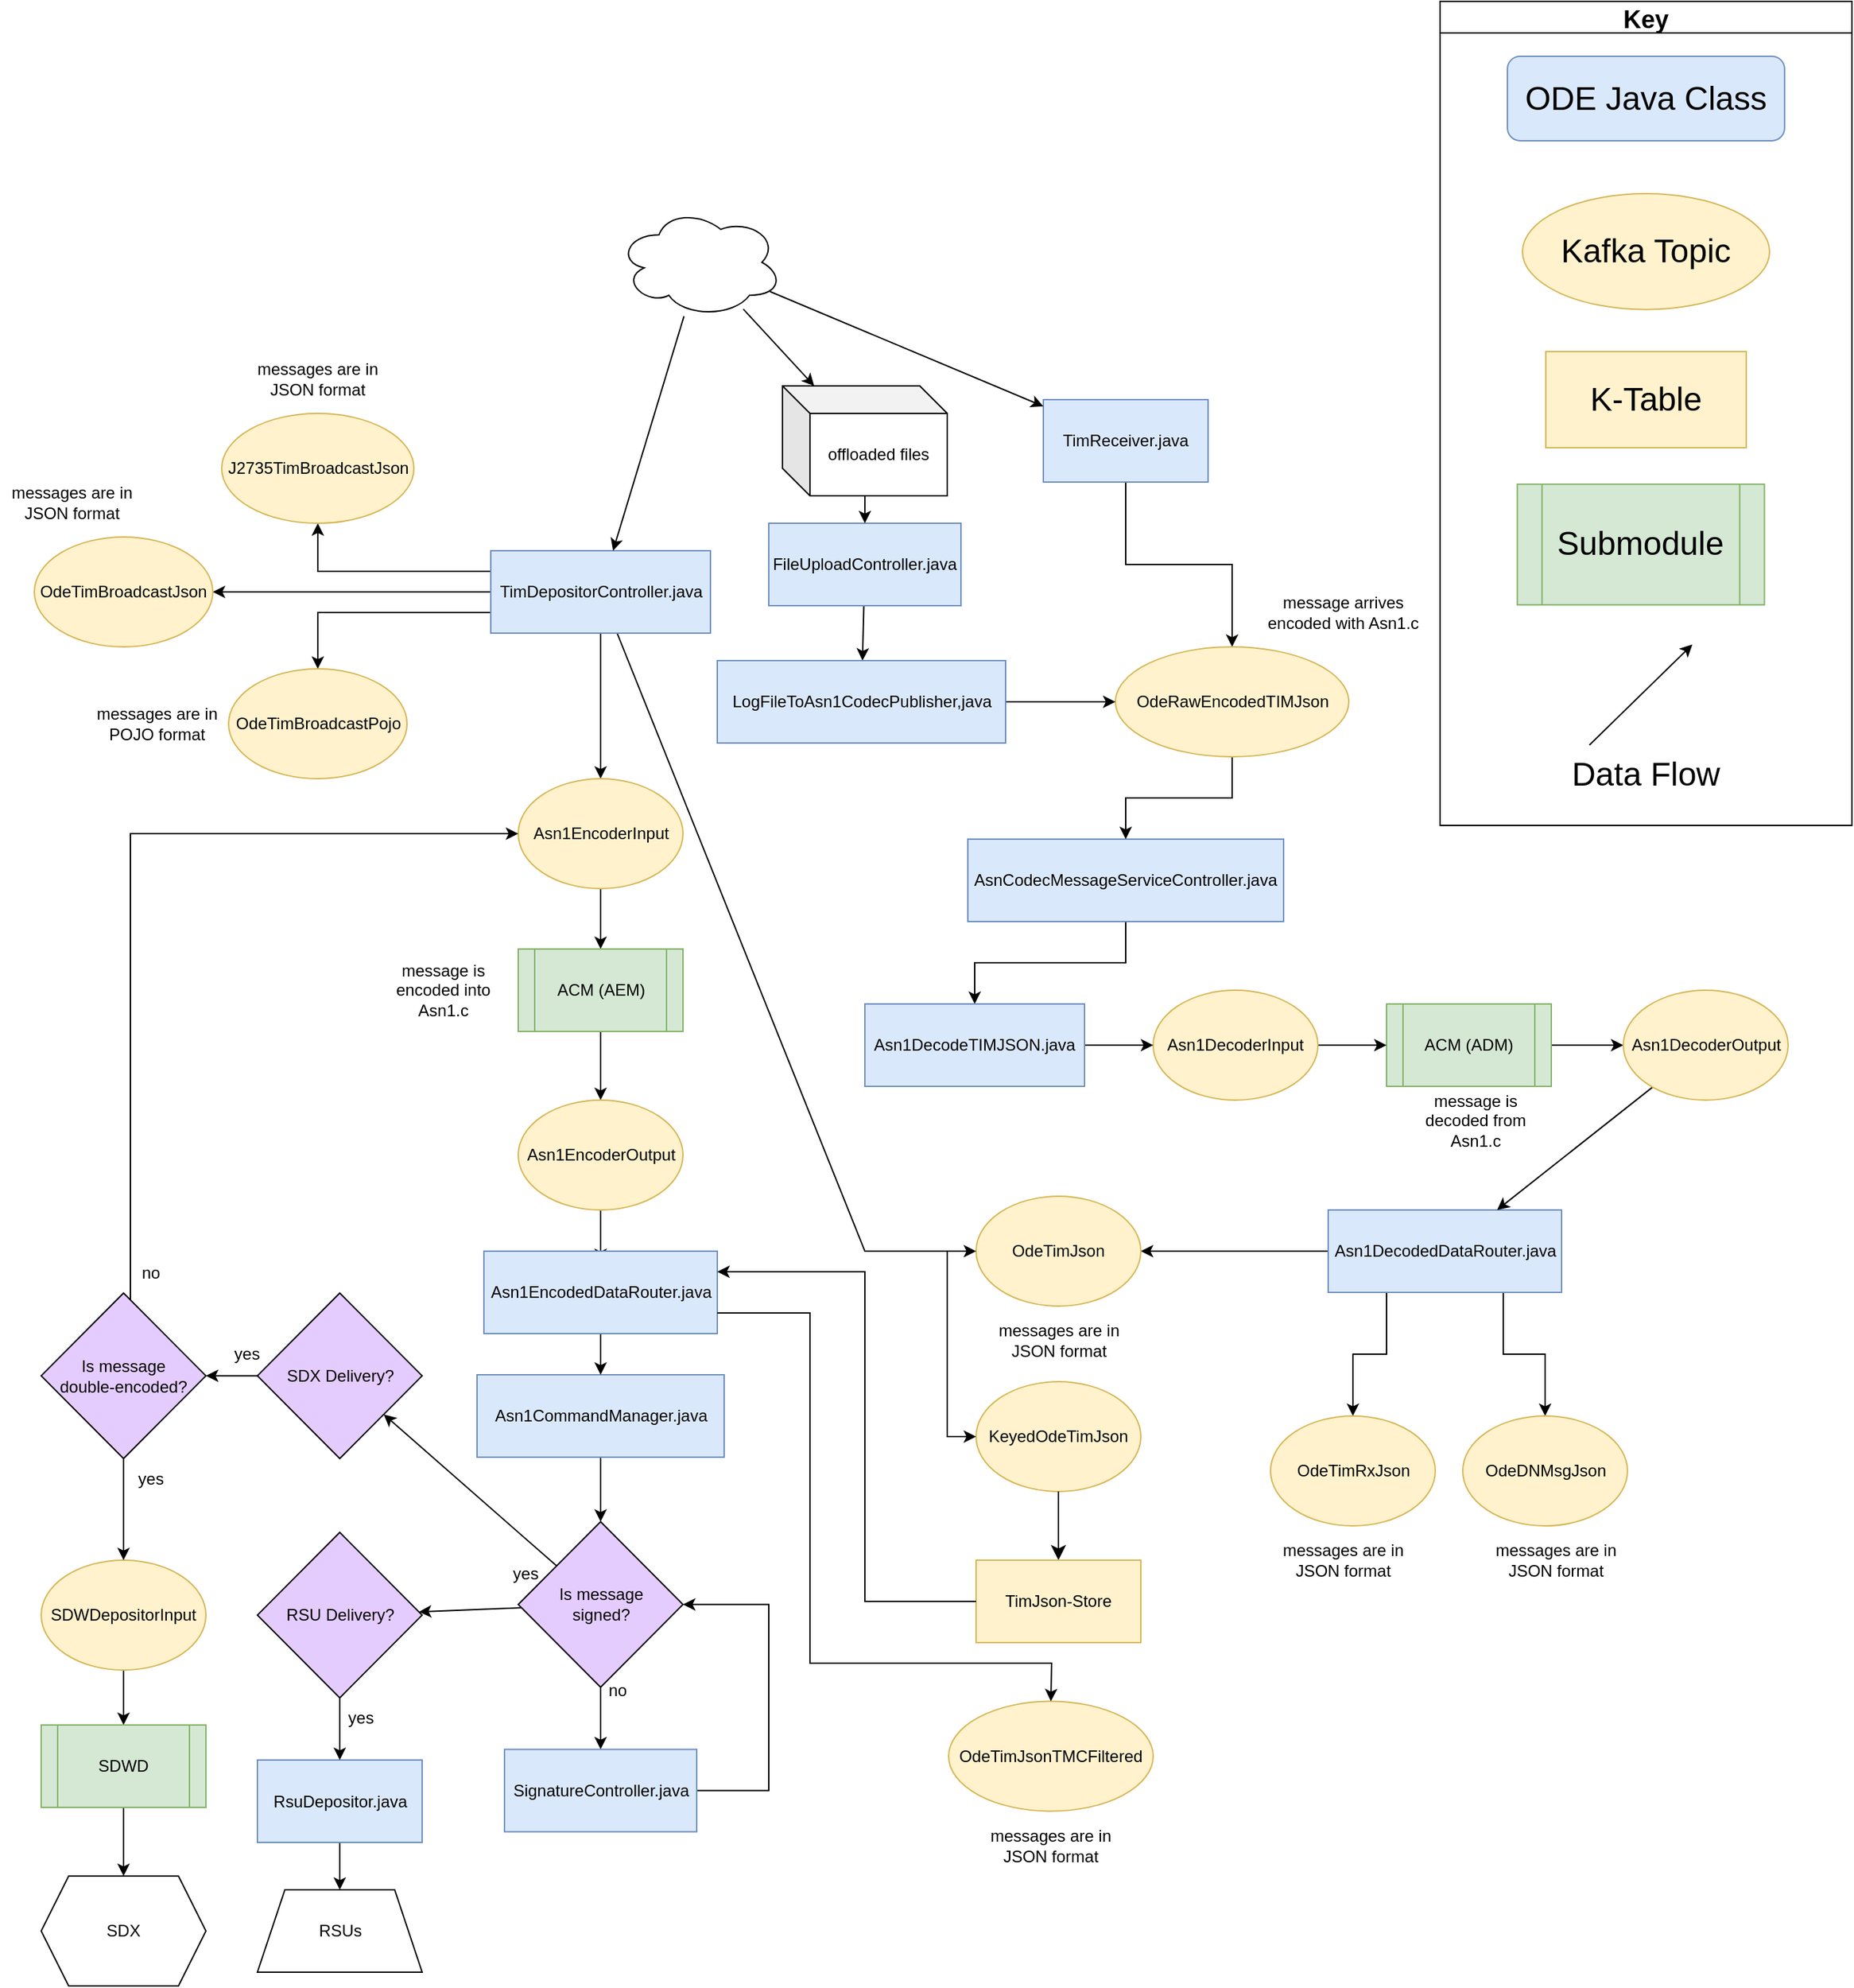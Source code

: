 <mxfile version="24.7.16">
  <diagram id="C5RBs43oDa-KdzZeNtuy" name="Page-1">
    <mxGraphModel grid="1" page="1" gridSize="10" guides="1" tooltips="1" connect="1" arrows="1" fold="1" pageScale="1" pageWidth="827" pageHeight="1169" math="0" shadow="0">
      <root>
        <mxCell id="WIyWlLk6GJQsqaUBKTNV-0" />
        <mxCell id="WIyWlLk6GJQsqaUBKTNV-1" parent="WIyWlLk6GJQsqaUBKTNV-0" />
        <mxCell id="gxxZRGfVhdAJ79STQYsQ-71" style="rounded=0;orthogonalLoop=1;jettySize=auto;html=1;entryX=1;entryY=0.5;entryDx=0;entryDy=0;exitX=0;exitY=0.5;exitDx=0;exitDy=0;" edge="1" parent="WIyWlLk6GJQsqaUBKTNV-1" source="8ujiRsxlkH-QBAE6qNTh-2" target="gxxZRGfVhdAJ79STQYsQ-70">
          <mxGeometry relative="1" as="geometry" />
        </mxCell>
        <mxCell id="fSKlPOmd9Wkej2sqSRBE-9" style="edgeStyle=orthogonalEdgeStyle;rounded=0;orthogonalLoop=1;jettySize=auto;html=1;exitX=0.25;exitY=1;exitDx=0;exitDy=0;" edge="1" parent="WIyWlLk6GJQsqaUBKTNV-1" source="8ujiRsxlkH-QBAE6qNTh-2" target="gxxZRGfVhdAJ79STQYsQ-67">
          <mxGeometry relative="1" as="geometry" />
        </mxCell>
        <mxCell id="fSKlPOmd9Wkej2sqSRBE-10" style="edgeStyle=orthogonalEdgeStyle;rounded=0;orthogonalLoop=1;jettySize=auto;html=1;exitX=0.75;exitY=1;exitDx=0;exitDy=0;" edge="1" parent="WIyWlLk6GJQsqaUBKTNV-1" source="8ujiRsxlkH-QBAE6qNTh-2" target="gxxZRGfVhdAJ79STQYsQ-66">
          <mxGeometry relative="1" as="geometry" />
        </mxCell>
        <mxCell id="8ujiRsxlkH-QBAE6qNTh-2" value="Asn1DecodedDataRouter.java" style="rounded=0;whiteSpace=wrap;html=1;fillColor=#dae8fc;strokeColor=#6c8ebf;" vertex="1" parent="WIyWlLk6GJQsqaUBKTNV-1">
          <mxGeometry x="-222.5" y="-270" width="170" height="60" as="geometry" />
        </mxCell>
        <mxCell id="gxxZRGfVhdAJ79STQYsQ-20" style="edgeStyle=orthogonalEdgeStyle;rounded=0;orthogonalLoop=1;jettySize=auto;html=1;entryX=0;entryY=0.5;entryDx=0;entryDy=0;" edge="1" parent="WIyWlLk6GJQsqaUBKTNV-1" source="gxxZRGfVhdAJ79STQYsQ-5" target="gxxZRGfVhdAJ79STQYsQ-19">
          <mxGeometry relative="1" as="geometry" />
        </mxCell>
        <mxCell id="gxxZRGfVhdAJ79STQYsQ-5" value="ACM (ADM)" style="shape=process;whiteSpace=wrap;html=1;backgroundOutline=1;fillColor=#d5e8d4;strokeColor=#82b366;" vertex="1" parent="WIyWlLk6GJQsqaUBKTNV-1">
          <mxGeometry x="-180" y="-420" width="120" height="60" as="geometry" />
        </mxCell>
        <mxCell id="_VHhroGQ1N4wH_tI7Nl9-2" style="edgeStyle=orthogonalEdgeStyle;rounded=0;orthogonalLoop=1;jettySize=auto;html=1;" edge="1" parent="WIyWlLk6GJQsqaUBKTNV-1" source="gxxZRGfVhdAJ79STQYsQ-9" target="gxxZRGfVhdAJ79STQYsQ-62">
          <mxGeometry relative="1" as="geometry" />
        </mxCell>
        <mxCell id="gxxZRGfVhdAJ79STQYsQ-9" value="AsnCodecMessageServiceController.java" style="rounded=0;whiteSpace=wrap;html=1;fillColor=#dae8fc;strokeColor=#6c8ebf;" vertex="1" parent="WIyWlLk6GJQsqaUBKTNV-1">
          <mxGeometry x="-485" y="-540" width="230" height="60" as="geometry" />
        </mxCell>
        <mxCell id="gxxZRGfVhdAJ79STQYsQ-18" style="edgeStyle=orthogonalEdgeStyle;rounded=0;orthogonalLoop=1;jettySize=auto;html=1;entryX=0;entryY=0.5;entryDx=0;entryDy=0;" edge="1" parent="WIyWlLk6GJQsqaUBKTNV-1" source="gxxZRGfVhdAJ79STQYsQ-13" target="gxxZRGfVhdAJ79STQYsQ-5">
          <mxGeometry relative="1" as="geometry" />
        </mxCell>
        <mxCell id="gxxZRGfVhdAJ79STQYsQ-13" value="Asn1DecoderInput" style="ellipse;whiteSpace=wrap;html=1;fillColor=#fff2cc;strokeColor=#d6b656;" vertex="1" parent="WIyWlLk6GJQsqaUBKTNV-1">
          <mxGeometry x="-350" y="-430" width="120" height="80" as="geometry" />
        </mxCell>
        <mxCell id="bbxu_yWrm7AVVhjccTj6-0" style="rounded=0;orthogonalLoop=1;jettySize=auto;html=1;" edge="1" parent="WIyWlLk6GJQsqaUBKTNV-1" source="gxxZRGfVhdAJ79STQYsQ-19" target="8ujiRsxlkH-QBAE6qNTh-2">
          <mxGeometry relative="1" as="geometry" />
        </mxCell>
        <mxCell id="gxxZRGfVhdAJ79STQYsQ-19" value="Asn1DecoderOutput" style="ellipse;whiteSpace=wrap;html=1;fillColor=#fff2cc;strokeColor=#d6b656;" vertex="1" parent="WIyWlLk6GJQsqaUBKTNV-1">
          <mxGeometry x="-7.5" y="-430" width="120" height="80" as="geometry" />
        </mxCell>
        <mxCell id="gxxZRGfVhdAJ79STQYsQ-57" style="edgeStyle=orthogonalEdgeStyle;rounded=0;orthogonalLoop=1;jettySize=auto;html=1;entryX=0.5;entryY=0;entryDx=0;entryDy=0;" edge="1" parent="WIyWlLk6GJQsqaUBKTNV-1" source="gxxZRGfVhdAJ79STQYsQ-58" target="gxxZRGfVhdAJ79STQYsQ-60">
          <mxGeometry relative="1" as="geometry" />
        </mxCell>
        <mxCell id="gxxZRGfVhdAJ79STQYsQ-58" value="TimReceiver.java" style="rounded=0;whiteSpace=wrap;html=1;fillColor=#dae8fc;strokeColor=#6c8ebf;" vertex="1" parent="WIyWlLk6GJQsqaUBKTNV-1">
          <mxGeometry x="-430" y="-860" width="120" height="60" as="geometry" />
        </mxCell>
        <mxCell id="_VHhroGQ1N4wH_tI7Nl9-1" style="edgeStyle=orthogonalEdgeStyle;rounded=0;orthogonalLoop=1;jettySize=auto;html=1;" edge="1" parent="WIyWlLk6GJQsqaUBKTNV-1" source="gxxZRGfVhdAJ79STQYsQ-60" target="gxxZRGfVhdAJ79STQYsQ-9">
          <mxGeometry relative="1" as="geometry" />
        </mxCell>
        <mxCell id="gxxZRGfVhdAJ79STQYsQ-60" value="OdeRawEncodedTIMJson" style="ellipse;whiteSpace=wrap;html=1;fillColor=#fff2cc;strokeColor=#d6b656;" vertex="1" parent="WIyWlLk6GJQsqaUBKTNV-1">
          <mxGeometry x="-377.5" y="-680" width="170" height="80" as="geometry" />
        </mxCell>
        <mxCell id="75-af1ib1f6XEc1HYEvR-0" style="edgeStyle=orthogonalEdgeStyle;rounded=0;orthogonalLoop=1;jettySize=auto;html=1;exitX=1;exitY=0.5;exitDx=0;exitDy=0;entryX=0;entryY=0.5;entryDx=0;entryDy=0;" edge="1" parent="WIyWlLk6GJQsqaUBKTNV-1" source="gxxZRGfVhdAJ79STQYsQ-62" target="gxxZRGfVhdAJ79STQYsQ-13">
          <mxGeometry relative="1" as="geometry" />
        </mxCell>
        <mxCell id="gxxZRGfVhdAJ79STQYsQ-62" value="Asn1DecodeTIMJSON.java" style="rounded=0;whiteSpace=wrap;html=1;fillColor=#dae8fc;strokeColor=#6c8ebf;" vertex="1" parent="WIyWlLk6GJQsqaUBKTNV-1">
          <mxGeometry x="-560" y="-420" width="160" height="60" as="geometry" />
        </mxCell>
        <mxCell id="gxxZRGfVhdAJ79STQYsQ-66" value="OdeDNMsgJson" style="ellipse;whiteSpace=wrap;html=1;fillColor=#fff2cc;strokeColor=#d6b656;" vertex="1" parent="WIyWlLk6GJQsqaUBKTNV-1">
          <mxGeometry x="-124.5" y="-120" width="120" height="80" as="geometry" />
        </mxCell>
        <mxCell id="gxxZRGfVhdAJ79STQYsQ-67" value="OdeTimRxJson" style="ellipse;whiteSpace=wrap;html=1;fillColor=#fff2cc;strokeColor=#d6b656;" vertex="1" parent="WIyWlLk6GJQsqaUBKTNV-1">
          <mxGeometry x="-264.5" y="-120" width="120" height="80" as="geometry" />
        </mxCell>
        <mxCell id="gxxZRGfVhdAJ79STQYsQ-70" value="OdeTimJson" style="ellipse;whiteSpace=wrap;html=1;fillColor=#fff2cc;strokeColor=#d6b656;" vertex="1" parent="WIyWlLk6GJQsqaUBKTNV-1">
          <mxGeometry x="-479" y="-280" width="120" height="80" as="geometry" />
        </mxCell>
        <mxCell id="fSKlPOmd9Wkej2sqSRBE-1" style="edgeStyle=orthogonalEdgeStyle;rounded=0;orthogonalLoop=1;jettySize=auto;html=1;" edge="1" parent="WIyWlLk6GJQsqaUBKTNV-1" source="gxxZRGfVhdAJ79STQYsQ-74" target="gxxZRGfVhdAJ79STQYsQ-98">
          <mxGeometry relative="1" as="geometry" />
        </mxCell>
        <mxCell id="fSKlPOmd9Wkej2sqSRBE-7" style="rounded=0;orthogonalLoop=1;jettySize=auto;html=1;" edge="1" parent="WIyWlLk6GJQsqaUBKTNV-1" source="gxxZRGfVhdAJ79STQYsQ-74" target="gxxZRGfVhdAJ79STQYsQ-70">
          <mxGeometry relative="1" as="geometry">
            <Array as="points">
              <mxPoint x="-560" y="-240" />
            </Array>
          </mxGeometry>
        </mxCell>
        <mxCell id="fSKlPOmd9Wkej2sqSRBE-12" style="edgeStyle=orthogonalEdgeStyle;rounded=0;orthogonalLoop=1;jettySize=auto;html=1;exitX=0;exitY=0.75;exitDx=0;exitDy=0;" edge="1" parent="WIyWlLk6GJQsqaUBKTNV-1" source="gxxZRGfVhdAJ79STQYsQ-74" target="jXXAGItoZEFWX7bIlFFn-42">
          <mxGeometry relative="1" as="geometry" />
        </mxCell>
        <mxCell id="fSKlPOmd9Wkej2sqSRBE-13" style="edgeStyle=orthogonalEdgeStyle;rounded=0;orthogonalLoop=1;jettySize=auto;html=1;exitX=0;exitY=0.25;exitDx=0;exitDy=0;" edge="1" parent="WIyWlLk6GJQsqaUBKTNV-1" source="gxxZRGfVhdAJ79STQYsQ-74" target="gxxZRGfVhdAJ79STQYsQ-79">
          <mxGeometry relative="1" as="geometry" />
        </mxCell>
        <mxCell id="fSKlPOmd9Wkej2sqSRBE-14" style="edgeStyle=orthogonalEdgeStyle;rounded=0;orthogonalLoop=1;jettySize=auto;html=1;exitX=0;exitY=0.5;exitDx=0;exitDy=0;" edge="1" parent="WIyWlLk6GJQsqaUBKTNV-1" source="gxxZRGfVhdAJ79STQYsQ-74" target="jXXAGItoZEFWX7bIlFFn-44">
          <mxGeometry relative="1" as="geometry" />
        </mxCell>
        <mxCell id="gxxZRGfVhdAJ79STQYsQ-74" value="TimDepositorController.java" style="rounded=0;whiteSpace=wrap;html=1;fillColor=#dae8fc;strokeColor=#6c8ebf;" vertex="1" parent="WIyWlLk6GJQsqaUBKTNV-1">
          <mxGeometry x="-832.5" y="-750" width="160" height="60" as="geometry" />
        </mxCell>
        <mxCell id="gxxZRGfVhdAJ79STQYsQ-79" value="J2735TimBroadcastJson" style="ellipse;whiteSpace=wrap;html=1;fillColor=#fff2cc;strokeColor=#d6b656;" vertex="1" parent="WIyWlLk6GJQsqaUBKTNV-1">
          <mxGeometry x="-1028.5" y="-850" width="140" height="80" as="geometry" />
        </mxCell>
        <mxCell id="gxxZRGfVhdAJ79STQYsQ-114" style="edgeStyle=orthogonalEdgeStyle;rounded=0;orthogonalLoop=1;jettySize=auto;html=1;" edge="1" parent="WIyWlLk6GJQsqaUBKTNV-1" source="gxxZRGfVhdAJ79STQYsQ-98" target="gxxZRGfVhdAJ79STQYsQ-100">
          <mxGeometry relative="1" as="geometry" />
        </mxCell>
        <mxCell id="gxxZRGfVhdAJ79STQYsQ-98" value="Asn1EncoderInput" style="ellipse;whiteSpace=wrap;html=1;fillColor=#fff2cc;strokeColor=#d6b656;" vertex="1" parent="WIyWlLk6GJQsqaUBKTNV-1">
          <mxGeometry x="-812.5" y="-584" width="120" height="80" as="geometry" />
        </mxCell>
        <mxCell id="gxxZRGfVhdAJ79STQYsQ-115" style="edgeStyle=orthogonalEdgeStyle;rounded=0;orthogonalLoop=1;jettySize=auto;html=1;" edge="1" parent="WIyWlLk6GJQsqaUBKTNV-1" source="gxxZRGfVhdAJ79STQYsQ-100" target="gxxZRGfVhdAJ79STQYsQ-102">
          <mxGeometry relative="1" as="geometry" />
        </mxCell>
        <mxCell id="gxxZRGfVhdAJ79STQYsQ-100" value="ACM (AEM)" style="shape=process;whiteSpace=wrap;html=1;backgroundOutline=1;fillColor=#d5e8d4;strokeColor=#82b366;" vertex="1" parent="WIyWlLk6GJQsqaUBKTNV-1">
          <mxGeometry x="-812.5" y="-460" width="120" height="60" as="geometry" />
        </mxCell>
        <mxCell id="aqF8q1LMsJ_iSEX8ik-w-58" style="edgeStyle=orthogonalEdgeStyle;rounded=0;orthogonalLoop=1;jettySize=auto;html=1;" edge="1" parent="WIyWlLk6GJQsqaUBKTNV-1" source="gxxZRGfVhdAJ79STQYsQ-102">
          <mxGeometry relative="1" as="geometry">
            <mxPoint x="-752.5" y="-232.75" as="targetPoint" />
          </mxGeometry>
        </mxCell>
        <mxCell id="gxxZRGfVhdAJ79STQYsQ-102" value="Asn1EncoderOutput" style="ellipse;whiteSpace=wrap;html=1;fillColor=#fff2cc;strokeColor=#d6b656;" vertex="1" parent="WIyWlLk6GJQsqaUBKTNV-1">
          <mxGeometry x="-812.5" y="-350" width="120" height="80" as="geometry" />
        </mxCell>
        <mxCell id="jXXAGItoZEFWX7bIlFFn-42" value="OdeTimBroadcastPojo" style="ellipse;whiteSpace=wrap;html=1;fillColor=#fff2cc;strokeColor=#d6b656;" vertex="1" parent="WIyWlLk6GJQsqaUBKTNV-1">
          <mxGeometry x="-1023.5" y="-664" width="130" height="80" as="geometry" />
        </mxCell>
        <mxCell id="jXXAGItoZEFWX7bIlFFn-44" value="OdeTimBroadcastJson" style="ellipse;whiteSpace=wrap;html=1;fillColor=#fff2cc;strokeColor=#d6b656;" vertex="1" parent="WIyWlLk6GJQsqaUBKTNV-1">
          <mxGeometry x="-1165" y="-760" width="130" height="80" as="geometry" />
        </mxCell>
        <mxCell id="_VHhroGQ1N4wH_tI7Nl9-4" value="" style="group" vertex="1" connectable="0" parent="WIyWlLk6GJQsqaUBKTNV-1">
          <mxGeometry x="-141" y="-1150" width="300" height="600" as="geometry" />
        </mxCell>
        <mxCell id="_VHhroGQ1N4wH_tI7Nl9-5" value="&lt;font style=&quot;font-size: 24px&quot;&gt;Submodule&lt;/font&gt;" style="shape=process;whiteSpace=wrap;html=1;backgroundOutline=1;fillColor=#d5e8d4;strokeColor=#82b366;labelBackgroundColor=none;" vertex="1" parent="_VHhroGQ1N4wH_tI7Nl9-4">
          <mxGeometry x="56.25" y="351.585" width="180" height="87.805" as="geometry" />
        </mxCell>
        <mxCell id="_VHhroGQ1N4wH_tI7Nl9-6" value="Key" style="swimlane;labelBackgroundColor=none;fontSize=18;" vertex="1" parent="_VHhroGQ1N4wH_tI7Nl9-4">
          <mxGeometry width="300.0" height="600" as="geometry">
            <mxRectangle width="70" height="30" as="alternateBounds" />
          </mxGeometry>
        </mxCell>
        <mxCell id="_VHhroGQ1N4wH_tI7Nl9-7" value="&lt;font style=&quot;font-size: 24px&quot;&gt;Data Flow&lt;/font&gt;" style="text;html=1;strokeColor=none;fillColor=none;align=center;verticalAlign=middle;whiteSpace=wrap;rounded=0;labelBackgroundColor=none;" vertex="1" parent="_VHhroGQ1N4wH_tI7Nl9-6">
          <mxGeometry x="80" y="541.46" width="140" height="43.9" as="geometry" />
        </mxCell>
        <mxCell id="_VHhroGQ1N4wH_tI7Nl9-8" value="" style="endArrow=classic;html=1;rounded=0;labelBackgroundColor=none;" edge="1" parent="_VHhroGQ1N4wH_tI7Nl9-6">
          <mxGeometry width="50" height="50" relative="1" as="geometry">
            <mxPoint x="108.75" y="541.463" as="sourcePoint" />
            <mxPoint x="183.75" y="468.293" as="targetPoint" />
          </mxGeometry>
        </mxCell>
        <mxCell id="_VHhroGQ1N4wH_tI7Nl9-9" value="&lt;font style=&quot;font-size: 24px&quot;&gt;Kafka Topic&lt;/font&gt;" style="ellipse;whiteSpace=wrap;html=1;fillColor=#fff2cc;strokeColor=#d6b656;labelBackgroundColor=none;" vertex="1" parent="_VHhroGQ1N4wH_tI7Nl9-6">
          <mxGeometry x="60" y="140" width="180" height="84.39" as="geometry" />
        </mxCell>
        <mxCell id="_VHhroGQ1N4wH_tI7Nl9-10" value="&lt;font style=&quot;font-size: 24px&quot;&gt;ODE Java Class&lt;/font&gt;" style="rounded=1;whiteSpace=wrap;html=1;fillColor=#dae8fc;strokeColor=#6c8ebf;labelBackgroundColor=none;" vertex="1" parent="_VHhroGQ1N4wH_tI7Nl9-6">
          <mxGeometry x="49.06" y="40" width="201.87" height="61.46" as="geometry" />
        </mxCell>
        <mxCell id="deAQei0MUmZ_VeD1b6Wz-0" value="&lt;span style=&quot;font-size: 24px;&quot;&gt;K-Table&lt;/span&gt;" style="rounded=0;whiteSpace=wrap;html=1;fillColor=#fff2cc;strokeColor=#d6b656;labelBackgroundColor=none;" vertex="1" parent="_VHhroGQ1N4wH_tI7Nl9-6">
          <mxGeometry x="77" y="255" width="146" height="70" as="geometry" />
        </mxCell>
        <mxCell id="oiuFg5Qo2Y_hmeBjECUk-0" value="message arrives &lt;br&gt;encoded with Asn1.c" style="text;html=1;align=center;verticalAlign=middle;resizable=0;points=[];autosize=1;strokeColor=none;fillColor=none;" vertex="1" parent="WIyWlLk6GJQsqaUBKTNV-1">
          <mxGeometry x="-277.5" y="-720" width="130" height="30" as="geometry" />
        </mxCell>
        <mxCell id="oiuFg5Qo2Y_hmeBjECUk-1" value="message is decoded from Asn1.c" style="text;html=1;strokeColor=none;fillColor=none;align=center;verticalAlign=middle;whiteSpace=wrap;rounded=0;" vertex="1" parent="WIyWlLk6GJQsqaUBKTNV-1">
          <mxGeometry x="-170" y="-360" width="110" height="50" as="geometry" />
        </mxCell>
        <mxCell id="oiuFg5Qo2Y_hmeBjECUk-4" value="message is encoded into Asn1.c" style="text;html=1;strokeColor=none;fillColor=none;align=center;verticalAlign=middle;whiteSpace=wrap;rounded=0;" vertex="1" parent="WIyWlLk6GJQsqaUBKTNV-1">
          <mxGeometry x="-922.5" y="-455" width="110" height="50" as="geometry" />
        </mxCell>
        <mxCell id="oiuFg5Qo2Y_hmeBjECUk-7" value="messages are in JSON format" style="text;html=1;strokeColor=none;fillColor=none;align=center;verticalAlign=middle;whiteSpace=wrap;rounded=0;" vertex="1" parent="WIyWlLk6GJQsqaUBKTNV-1">
          <mxGeometry x="-471.5" y="-200" width="105" height="50" as="geometry" />
        </mxCell>
        <mxCell id="oiuFg5Qo2Y_hmeBjECUk-8" value="messages are in JSON format" style="text;html=1;strokeColor=none;fillColor=none;align=center;verticalAlign=middle;whiteSpace=wrap;rounded=0;" vertex="1" parent="WIyWlLk6GJQsqaUBKTNV-1">
          <mxGeometry x="-264.5" y="-40" width="105" height="50" as="geometry" />
        </mxCell>
        <mxCell id="oiuFg5Qo2Y_hmeBjECUk-9" value="messages are in JSON format" style="text;html=1;strokeColor=none;fillColor=none;align=center;verticalAlign=middle;whiteSpace=wrap;rounded=0;" vertex="1" parent="WIyWlLk6GJQsqaUBKTNV-1">
          <mxGeometry x="-109.5" y="-40" width="105" height="50" as="geometry" />
        </mxCell>
        <mxCell id="oiuFg5Qo2Y_hmeBjECUk-11" value="messages are in JSON format" style="text;html=1;strokeColor=none;fillColor=none;align=center;verticalAlign=middle;whiteSpace=wrap;rounded=0;" vertex="1" parent="WIyWlLk6GJQsqaUBKTNV-1">
          <mxGeometry x="-1011" y="-900" width="105" height="50" as="geometry" />
        </mxCell>
        <mxCell id="oiuFg5Qo2Y_hmeBjECUk-12" value="messages are in JSON format" style="text;html=1;strokeColor=none;fillColor=none;align=center;verticalAlign=middle;whiteSpace=wrap;rounded=0;" vertex="1" parent="WIyWlLk6GJQsqaUBKTNV-1">
          <mxGeometry x="-1190" y="-810" width="105" height="50" as="geometry" />
        </mxCell>
        <mxCell id="oiuFg5Qo2Y_hmeBjECUk-13" value="messages are in POJO format" style="text;html=1;strokeColor=none;fillColor=none;align=center;verticalAlign=middle;whiteSpace=wrap;rounded=0;" vertex="1" parent="WIyWlLk6GJQsqaUBKTNV-1">
          <mxGeometry x="-1128.5" y="-649" width="105" height="50" as="geometry" />
        </mxCell>
        <mxCell id="bbxu_yWrm7AVVhjccTj6-7" style="rounded=0;orthogonalLoop=1;jettySize=auto;html=1;" edge="1" parent="WIyWlLk6GJQsqaUBKTNV-1" source="bbxu_yWrm7AVVhjccTj6-6" target="gxxZRGfVhdAJ79STQYsQ-74">
          <mxGeometry relative="1" as="geometry" />
        </mxCell>
        <mxCell id="eSCE5nDfyMYD5o9HO9Jg-7" style="rounded=0;orthogonalLoop=1;jettySize=auto;html=1;" edge="1" parent="WIyWlLk6GJQsqaUBKTNV-1" source="bbxu_yWrm7AVVhjccTj6-6" target="eSCE5nDfyMYD5o9HO9Jg-3">
          <mxGeometry relative="1" as="geometry" />
        </mxCell>
        <mxCell id="eSCE5nDfyMYD5o9HO9Jg-8" style="edgeStyle=none;rounded=0;orthogonalLoop=1;jettySize=auto;html=1;" edge="1" parent="WIyWlLk6GJQsqaUBKTNV-1" source="bbxu_yWrm7AVVhjccTj6-6" target="gxxZRGfVhdAJ79STQYsQ-58">
          <mxGeometry relative="1" as="geometry" />
        </mxCell>
        <mxCell id="bbxu_yWrm7AVVhjccTj6-6" value="" style="ellipse;shape=cloud;whiteSpace=wrap;html=1;" vertex="1" parent="WIyWlLk6GJQsqaUBKTNV-1">
          <mxGeometry x="-740" y="-1000" width="120" height="80" as="geometry" />
        </mxCell>
        <mxCell id="aqF8q1LMsJ_iSEX8ik-w-59" style="edgeStyle=orthogonalEdgeStyle;rounded=0;orthogonalLoop=1;jettySize=auto;html=1;entryX=0;entryY=0.5;entryDx=0;entryDy=0;" edge="1" parent="WIyWlLk6GJQsqaUBKTNV-1" source="O9uA871KKQ0EQXezWnJV-13" target="gxxZRGfVhdAJ79STQYsQ-98">
          <mxGeometry relative="1" as="geometry">
            <mxPoint x="-1070" y="-210" as="sourcePoint" />
            <Array as="points">
              <mxPoint x="-1095" y="-544" />
            </Array>
          </mxGeometry>
        </mxCell>
        <mxCell id="aaOsDOpcfkCGuR-wvzJf-3" style="edgeStyle=orthogonalEdgeStyle;rounded=0;orthogonalLoop=1;jettySize=auto;html=1;entryX=1;entryY=0.5;entryDx=0;entryDy=0;exitX=1;exitY=0.5;exitDx=0;exitDy=0;" edge="1" parent="WIyWlLk6GJQsqaUBKTNV-1">
          <mxGeometry relative="1" as="geometry">
            <Array as="points">
              <mxPoint x="-630" y="160" />
              <mxPoint x="-630" y="25" />
            </Array>
            <mxPoint x="-692.5" y="24.5" as="targetPoint" />
          </mxGeometry>
        </mxCell>
        <mxCell id="eSCE5nDfyMYD5o9HO9Jg-0" style="rounded=0;orthogonalLoop=1;jettySize=auto;html=1;" edge="1" parent="WIyWlLk6GJQsqaUBKTNV-1" source="eSCE5nDfyMYD5o9HO9Jg-1" target="eSCE5nDfyMYD5o9HO9Jg-6">
          <mxGeometry relative="1" as="geometry" />
        </mxCell>
        <mxCell id="eSCE5nDfyMYD5o9HO9Jg-1" value="FileUploadController.java" style="rounded=0;whiteSpace=wrap;html=1;fillColor=#dae8fc;strokeColor=#6c8ebf;" vertex="1" parent="WIyWlLk6GJQsqaUBKTNV-1">
          <mxGeometry x="-630" y="-770" width="140" height="60" as="geometry" />
        </mxCell>
        <mxCell id="eSCE5nDfyMYD5o9HO9Jg-2" style="rounded=0;orthogonalLoop=1;jettySize=auto;html=1;" edge="1" parent="WIyWlLk6GJQsqaUBKTNV-1" source="eSCE5nDfyMYD5o9HO9Jg-3" target="eSCE5nDfyMYD5o9HO9Jg-1">
          <mxGeometry relative="1" as="geometry" />
        </mxCell>
        <mxCell id="eSCE5nDfyMYD5o9HO9Jg-3" value="offloaded files" style="shape=cube;whiteSpace=wrap;html=1;boundedLbl=1;backgroundOutline=1;darkOpacity=0.05;darkOpacity2=0.1;" vertex="1" parent="WIyWlLk6GJQsqaUBKTNV-1">
          <mxGeometry x="-620" y="-870" width="120" height="80" as="geometry" />
        </mxCell>
        <mxCell id="75-af1ib1f6XEc1HYEvR-1" value="" style="edgeStyle=orthogonalEdgeStyle;rounded=0;orthogonalLoop=1;jettySize=auto;html=1;" edge="1" parent="WIyWlLk6GJQsqaUBKTNV-1" source="eSCE5nDfyMYD5o9HO9Jg-6" target="gxxZRGfVhdAJ79STQYsQ-60">
          <mxGeometry relative="1" as="geometry" />
        </mxCell>
        <mxCell id="eSCE5nDfyMYD5o9HO9Jg-6" value="LogFileToAsn1CodecPublisher,java" style="rounded=0;whiteSpace=wrap;html=1;fillColor=#dae8fc;strokeColor=#6c8ebf;" vertex="1" parent="WIyWlLk6GJQsqaUBKTNV-1">
          <mxGeometry x="-667.5" y="-670" width="210" height="60" as="geometry" />
        </mxCell>
        <mxCell id="O9uA871KKQ0EQXezWnJV-0" style="edgeStyle=orthogonalEdgeStyle;rounded=0;orthogonalLoop=1;jettySize=auto;html=1;entryX=0.5;entryY=0;entryDx=0;entryDy=0;" edge="1" parent="WIyWlLk6GJQsqaUBKTNV-1" source="O9uA871KKQ0EQXezWnJV-1" target="O9uA871KKQ0EQXezWnJV-22">
          <mxGeometry relative="1" as="geometry" />
        </mxCell>
        <mxCell id="O9uA871KKQ0EQXezWnJV-1" value="Asn1CommandManager.java" style="rounded=0;whiteSpace=wrap;html=1;fillColor=#dae8fc;strokeColor=#6c8ebf;" vertex="1" parent="WIyWlLk6GJQsqaUBKTNV-1">
          <mxGeometry x="-842.5" y="-150" width="180" height="60" as="geometry" />
        </mxCell>
        <mxCell id="O9uA871KKQ0EQXezWnJV-2" style="edgeStyle=orthogonalEdgeStyle;rounded=0;orthogonalLoop=1;jettySize=auto;html=1;" edge="1" parent="WIyWlLk6GJQsqaUBKTNV-1" source="O9uA871KKQ0EQXezWnJV-3" target="O9uA871KKQ0EQXezWnJV-7">
          <mxGeometry relative="1" as="geometry" />
        </mxCell>
        <mxCell id="O9uA871KKQ0EQXezWnJV-3" value="SDWDepositorInput" style="ellipse;whiteSpace=wrap;html=1;fillColor=#fff2cc;strokeColor=#d6b656;" vertex="1" parent="WIyWlLk6GJQsqaUBKTNV-1">
          <mxGeometry x="-1160" y="-15" width="120" height="80" as="geometry" />
        </mxCell>
        <mxCell id="O9uA871KKQ0EQXezWnJV-4" style="edgeStyle=orthogonalEdgeStyle;rounded=0;orthogonalLoop=1;jettySize=auto;html=1;" edge="1" parent="WIyWlLk6GJQsqaUBKTNV-1" source="O9uA871KKQ0EQXezWnJV-5" target="O9uA871KKQ0EQXezWnJV-1">
          <mxGeometry relative="1" as="geometry" />
        </mxCell>
        <mxCell id="O9uA871KKQ0EQXezWnJV-5" value="Asn1EncodedDataRouter.java" style="rounded=0;whiteSpace=wrap;html=1;fillColor=#dae8fc;strokeColor=#6c8ebf;" vertex="1" parent="WIyWlLk6GJQsqaUBKTNV-1">
          <mxGeometry x="-837.5" y="-240" width="170" height="60" as="geometry" />
        </mxCell>
        <mxCell id="O9uA871KKQ0EQXezWnJV-6" style="edgeStyle=orthogonalEdgeStyle;rounded=0;orthogonalLoop=1;jettySize=auto;html=1;exitX=0.5;exitY=1;exitDx=0;exitDy=0;" edge="1" parent="WIyWlLk6GJQsqaUBKTNV-1" source="O9uA871KKQ0EQXezWnJV-7" target="O9uA871KKQ0EQXezWnJV-9">
          <mxGeometry relative="1" as="geometry" />
        </mxCell>
        <mxCell id="O9uA871KKQ0EQXezWnJV-7" value="SDWD" style="shape=process;whiteSpace=wrap;html=1;backgroundOutline=1;fillColor=#d5e8d4;strokeColor=#82b366;" vertex="1" parent="WIyWlLk6GJQsqaUBKTNV-1">
          <mxGeometry x="-1160" y="105" width="120" height="60" as="geometry" />
        </mxCell>
        <mxCell id="O9uA871KKQ0EQXezWnJV-8" value="RSUs" style="shape=trapezoid;perimeter=trapezoidPerimeter;whiteSpace=wrap;html=1;fixedSize=1;" vertex="1" parent="WIyWlLk6GJQsqaUBKTNV-1">
          <mxGeometry x="-1002.5" y="225" width="120" height="60" as="geometry" />
        </mxCell>
        <mxCell id="O9uA871KKQ0EQXezWnJV-9" value="SDX" style="shape=hexagon;perimeter=hexagonPerimeter2;whiteSpace=wrap;html=1;fixedSize=1;" vertex="1" parent="WIyWlLk6GJQsqaUBKTNV-1">
          <mxGeometry x="-1160" y="215" width="120" height="80" as="geometry" />
        </mxCell>
        <mxCell id="O9uA871KKQ0EQXezWnJV-10" style="edgeStyle=orthogonalEdgeStyle;rounded=0;orthogonalLoop=1;jettySize=auto;html=1;" edge="1" parent="WIyWlLk6GJQsqaUBKTNV-1" source="O9uA871KKQ0EQXezWnJV-11" target="O9uA871KKQ0EQXezWnJV-8">
          <mxGeometry relative="1" as="geometry" />
        </mxCell>
        <mxCell id="O9uA871KKQ0EQXezWnJV-11" value="RsuDepositor.java" style="rounded=0;whiteSpace=wrap;html=1;fillColor=#dae8fc;strokeColor=#6c8ebf;" vertex="1" parent="WIyWlLk6GJQsqaUBKTNV-1">
          <mxGeometry x="-1002.5" y="130.5" width="120" height="60" as="geometry" />
        </mxCell>
        <mxCell id="O9uA871KKQ0EQXezWnJV-12" style="edgeStyle=orthogonalEdgeStyle;rounded=0;orthogonalLoop=1;jettySize=auto;html=1;" edge="1" parent="WIyWlLk6GJQsqaUBKTNV-1" source="O9uA871KKQ0EQXezWnJV-13" target="O9uA871KKQ0EQXezWnJV-3">
          <mxGeometry relative="1" as="geometry" />
        </mxCell>
        <mxCell id="O9uA871KKQ0EQXezWnJV-13" value="Is message&lt;br&gt;double-encoded?" style="rhombus;whiteSpace=wrap;html=1;fillColor=#E5CCFF;" vertex="1" parent="WIyWlLk6GJQsqaUBKTNV-1">
          <mxGeometry x="-1160" y="-209.5" width="120" height="120.5" as="geometry" />
        </mxCell>
        <mxCell id="O9uA871KKQ0EQXezWnJV-14" style="edgeStyle=orthogonalEdgeStyle;rounded=0;orthogonalLoop=1;jettySize=auto;html=1;exitX=0.5;exitY=1;exitDx=0;exitDy=0;" edge="1" parent="WIyWlLk6GJQsqaUBKTNV-1" source="O9uA871KKQ0EQXezWnJV-15" target="O9uA871KKQ0EQXezWnJV-11">
          <mxGeometry relative="1" as="geometry" />
        </mxCell>
        <mxCell id="O9uA871KKQ0EQXezWnJV-15" value="RSU Delivery?" style="rhombus;whiteSpace=wrap;html=1;fillColor=#E5CCFF;" vertex="1" parent="WIyWlLk6GJQsqaUBKTNV-1">
          <mxGeometry x="-1002.5" y="-35.25" width="120" height="120.5" as="geometry" />
        </mxCell>
        <mxCell id="O9uA871KKQ0EQXezWnJV-16" value="yes" style="text;html=1;strokeColor=none;fillColor=none;align=center;verticalAlign=middle;whiteSpace=wrap;rounded=0;" vertex="1" parent="WIyWlLk6GJQsqaUBKTNV-1">
          <mxGeometry x="-957.5" y="85.25" width="60" height="30" as="geometry" />
        </mxCell>
        <mxCell id="O9uA871KKQ0EQXezWnJV-17" value="yes" style="text;html=1;strokeColor=none;fillColor=none;align=center;verticalAlign=middle;whiteSpace=wrap;rounded=0;" vertex="1" parent="WIyWlLk6GJQsqaUBKTNV-1">
          <mxGeometry x="-1110" y="-89" width="60" height="30" as="geometry" />
        </mxCell>
        <mxCell id="O9uA871KKQ0EQXezWnJV-18" value="no" style="text;html=1;strokeColor=none;fillColor=none;align=center;verticalAlign=middle;whiteSpace=wrap;rounded=0;" vertex="1" parent="WIyWlLk6GJQsqaUBKTNV-1">
          <mxGeometry x="-1110" y="-239.5" width="60" height="30" as="geometry" />
        </mxCell>
        <mxCell id="O9uA871KKQ0EQXezWnJV-19" style="edgeStyle=orthogonalEdgeStyle;rounded=0;orthogonalLoop=1;jettySize=auto;html=1;" edge="1" parent="WIyWlLk6GJQsqaUBKTNV-1" source="O9uA871KKQ0EQXezWnJV-22" target="O9uA871KKQ0EQXezWnJV-26">
          <mxGeometry relative="1" as="geometry" />
        </mxCell>
        <mxCell id="O9uA871KKQ0EQXezWnJV-20" style="rounded=0;orthogonalLoop=1;jettySize=auto;html=1;" edge="1" parent="WIyWlLk6GJQsqaUBKTNV-1" source="O9uA871KKQ0EQXezWnJV-22" target="O9uA871KKQ0EQXezWnJV-15">
          <mxGeometry relative="1" as="geometry" />
        </mxCell>
        <mxCell id="O9uA871KKQ0EQXezWnJV-21" style="rounded=0;orthogonalLoop=1;jettySize=auto;html=1;" edge="1" parent="WIyWlLk6GJQsqaUBKTNV-1" source="O9uA871KKQ0EQXezWnJV-22" target="O9uA871KKQ0EQXezWnJV-28">
          <mxGeometry relative="1" as="geometry" />
        </mxCell>
        <mxCell id="O9uA871KKQ0EQXezWnJV-22" value="Is message&lt;br&gt;signed?" style="rhombus;whiteSpace=wrap;html=1;fillColor=#E5CCFF;" vertex="1" parent="WIyWlLk6GJQsqaUBKTNV-1">
          <mxGeometry x="-812.5" y="-43" width="120" height="120.5" as="geometry" />
        </mxCell>
        <mxCell id="O9uA871KKQ0EQXezWnJV-23" value="yes" style="text;html=1;strokeColor=none;fillColor=none;align=center;verticalAlign=middle;whiteSpace=wrap;rounded=0;" vertex="1" parent="WIyWlLk6GJQsqaUBKTNV-1">
          <mxGeometry x="-837.5" y="-20" width="60" height="30" as="geometry" />
        </mxCell>
        <mxCell id="O9uA871KKQ0EQXezWnJV-24" value="no" style="text;html=1;strokeColor=none;fillColor=none;align=center;verticalAlign=middle;whiteSpace=wrap;rounded=0;" vertex="1" parent="WIyWlLk6GJQsqaUBKTNV-1">
          <mxGeometry x="-770" y="65" width="60" height="30" as="geometry" />
        </mxCell>
        <mxCell id="O9uA871KKQ0EQXezWnJV-25" style="edgeStyle=orthogonalEdgeStyle;rounded=0;orthogonalLoop=1;jettySize=auto;html=1;entryX=1;entryY=0.5;entryDx=0;entryDy=0;exitX=1;exitY=0.5;exitDx=0;exitDy=0;" edge="1" parent="WIyWlLk6GJQsqaUBKTNV-1" source="O9uA871KKQ0EQXezWnJV-26" target="O9uA871KKQ0EQXezWnJV-22">
          <mxGeometry relative="1" as="geometry">
            <Array as="points">
              <mxPoint x="-630" y="153" />
              <mxPoint x="-630" y="17" />
            </Array>
          </mxGeometry>
        </mxCell>
        <mxCell id="O9uA871KKQ0EQXezWnJV-26" value="SignatureController.java" style="rounded=0;whiteSpace=wrap;html=1;fillColor=#dae8fc;strokeColor=#6c8ebf;" vertex="1" parent="WIyWlLk6GJQsqaUBKTNV-1">
          <mxGeometry x="-822.5" y="122.75" width="140" height="60" as="geometry" />
        </mxCell>
        <mxCell id="O9uA871KKQ0EQXezWnJV-27" style="edgeStyle=orthogonalEdgeStyle;rounded=0;orthogonalLoop=1;jettySize=auto;html=1;" edge="1" parent="WIyWlLk6GJQsqaUBKTNV-1" source="O9uA871KKQ0EQXezWnJV-28" target="O9uA871KKQ0EQXezWnJV-13">
          <mxGeometry relative="1" as="geometry" />
        </mxCell>
        <mxCell id="O9uA871KKQ0EQXezWnJV-28" value="SDX Delivery?" style="rhombus;whiteSpace=wrap;html=1;fillColor=#E5CCFF;" vertex="1" parent="WIyWlLk6GJQsqaUBKTNV-1">
          <mxGeometry x="-1002.5" y="-209.5" width="120" height="120.5" as="geometry" />
        </mxCell>
        <mxCell id="O9uA871KKQ0EQXezWnJV-29" value="yes" style="text;html=1;strokeColor=none;fillColor=none;align=center;verticalAlign=middle;whiteSpace=wrap;rounded=0;" vertex="1" parent="WIyWlLk6GJQsqaUBKTNV-1">
          <mxGeometry x="-1040" y="-180" width="60" height="30" as="geometry" />
        </mxCell>
        <mxCell id="mbhmKrBgN53FMcwUyA0x-0" value="OdeTimJsonTMCFiltered" style="ellipse;whiteSpace=wrap;html=1;fillColor=#fff2cc;strokeColor=#d6b656;" vertex="1" parent="WIyWlLk6GJQsqaUBKTNV-1">
          <mxGeometry x="-499" y="87.75" width="149" height="80" as="geometry" />
        </mxCell>
        <mxCell id="mbhmKrBgN53FMcwUyA0x-1" style="rounded=0;orthogonalLoop=1;jettySize=auto;html=1;entryX=0.5;entryY=0;entryDx=0;entryDy=0;exitX=1;exitY=0.75;exitDx=0;exitDy=0;" edge="1" parent="WIyWlLk6GJQsqaUBKTNV-1" target="mbhmKrBgN53FMcwUyA0x-0" source="O9uA871KKQ0EQXezWnJV-5">
          <mxGeometry relative="1" as="geometry">
            <mxPoint x="-280" y="-240" as="sourcePoint" />
            <mxPoint x="-280" y="-110" as="targetPoint" />
            <Array as="points">
              <mxPoint x="-600" y="-195" />
              <mxPoint x="-600" y="60" />
              <mxPoint x="-424" y="60" />
            </Array>
          </mxGeometry>
        </mxCell>
        <mxCell id="mbhmKrBgN53FMcwUyA0x-3" value="messages are in JSON format" style="text;html=1;strokeColor=none;fillColor=none;align=center;verticalAlign=middle;whiteSpace=wrap;rounded=0;" vertex="1" parent="WIyWlLk6GJQsqaUBKTNV-1">
          <mxGeometry x="-477" y="167.75" width="105" height="50" as="geometry" />
        </mxCell>
        <mxCell id="deAQei0MUmZ_VeD1b6Wz-1" value="KeyedOdeTimJson" style="ellipse;whiteSpace=wrap;html=1;fillColor=#fff2cc;strokeColor=#d6b656;" vertex="1" parent="WIyWlLk6GJQsqaUBKTNV-1">
          <mxGeometry x="-479" y="-145" width="120" height="80" as="geometry" />
        </mxCell>
        <mxCell id="deAQei0MUmZ_VeD1b6Wz-4" style="rounded=0;orthogonalLoop=1;jettySize=auto;html=1;entryX=0;entryY=0.5;entryDx=0;entryDy=0;" edge="1" parent="WIyWlLk6GJQsqaUBKTNV-1" target="deAQei0MUmZ_VeD1b6Wz-1">
          <mxGeometry relative="1" as="geometry">
            <Array as="points">
              <mxPoint x="-500" y="-105" />
            </Array>
            <mxPoint x="-500" y="-240" as="sourcePoint" />
            <mxPoint x="-288.5" y="230" as="targetPoint" />
          </mxGeometry>
        </mxCell>
        <mxCell id="deAQei0MUmZ_VeD1b6Wz-5" value="" style="endArrow=classic;html=1;rounded=0;fontSize=12;startSize=8;endSize=8;curved=1;exitX=0.5;exitY=1;exitDx=0;exitDy=0;entryX=0.5;entryY=0;entryDx=0;entryDy=0;" edge="1" parent="WIyWlLk6GJQsqaUBKTNV-1" source="deAQei0MUmZ_VeD1b6Wz-1" target="deAQei0MUmZ_VeD1b6Wz-6">
          <mxGeometry width="50" height="50" relative="1" as="geometry">
            <mxPoint x="-410" y="60" as="sourcePoint" />
            <mxPoint x="-420" y="-30" as="targetPoint" />
          </mxGeometry>
        </mxCell>
        <mxCell id="deAQei0MUmZ_VeD1b6Wz-6" value="TimJson-Store" style="rounded=0;whiteSpace=wrap;html=1;fillColor=#fff2cc;strokeColor=#d6b656;labelBackgroundColor=none;" vertex="1" parent="WIyWlLk6GJQsqaUBKTNV-1">
          <mxGeometry x="-479" y="-15" width="120" height="60" as="geometry" />
        </mxCell>
        <mxCell id="deAQei0MUmZ_VeD1b6Wz-10" style="edgeStyle=orthogonalEdgeStyle;rounded=0;orthogonalLoop=1;jettySize=auto;html=1;exitX=0;exitY=0.5;exitDx=0;exitDy=0;entryX=1;entryY=0.25;entryDx=0;entryDy=0;" edge="1" parent="WIyWlLk6GJQsqaUBKTNV-1" source="deAQei0MUmZ_VeD1b6Wz-6" target="O9uA871KKQ0EQXezWnJV-5">
          <mxGeometry relative="1" as="geometry">
            <mxPoint x="-498.93" y="150" as="sourcePoint" />
            <mxPoint x="-457.93" y="240" as="targetPoint" />
            <Array as="points">
              <mxPoint x="-560" y="15" />
              <mxPoint x="-560" y="-225" />
            </Array>
          </mxGeometry>
        </mxCell>
      </root>
    </mxGraphModel>
  </diagram>
</mxfile>
